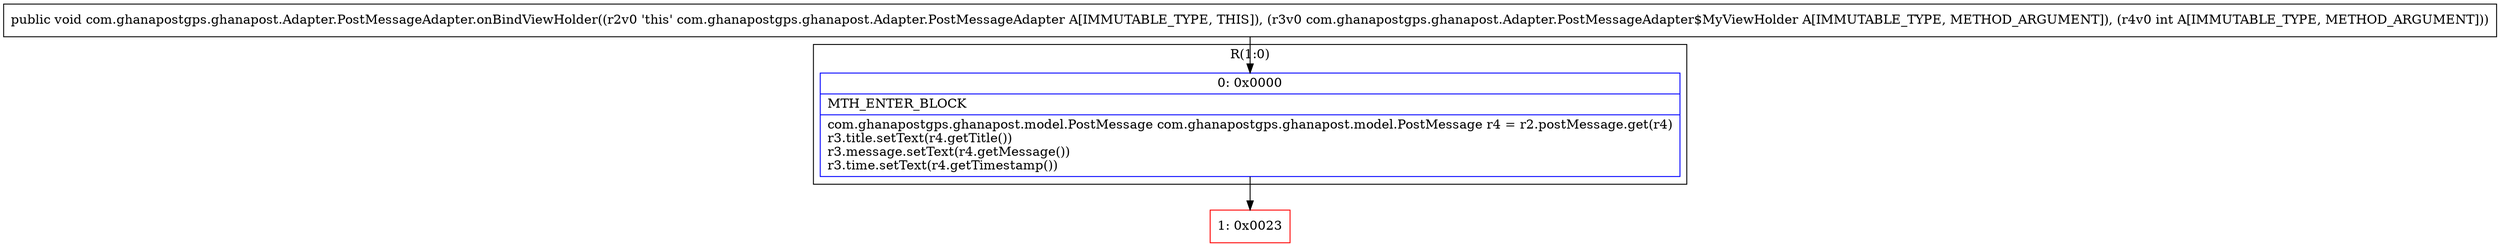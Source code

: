 digraph "CFG forcom.ghanapostgps.ghanapost.Adapter.PostMessageAdapter.onBindViewHolder(Lcom\/ghanapostgps\/ghanapost\/Adapter\/PostMessageAdapter$MyViewHolder;I)V" {
subgraph cluster_Region_417414328 {
label = "R(1:0)";
node [shape=record,color=blue];
Node_0 [shape=record,label="{0\:\ 0x0000|MTH_ENTER_BLOCK\l|com.ghanapostgps.ghanapost.model.PostMessage com.ghanapostgps.ghanapost.model.PostMessage r4 = r2.postMessage.get(r4)\lr3.title.setText(r4.getTitle())\lr3.message.setText(r4.getMessage())\lr3.time.setText(r4.getTimestamp())\l}"];
}
Node_1 [shape=record,color=red,label="{1\:\ 0x0023}"];
MethodNode[shape=record,label="{public void com.ghanapostgps.ghanapost.Adapter.PostMessageAdapter.onBindViewHolder((r2v0 'this' com.ghanapostgps.ghanapost.Adapter.PostMessageAdapter A[IMMUTABLE_TYPE, THIS]), (r3v0 com.ghanapostgps.ghanapost.Adapter.PostMessageAdapter$MyViewHolder A[IMMUTABLE_TYPE, METHOD_ARGUMENT]), (r4v0 int A[IMMUTABLE_TYPE, METHOD_ARGUMENT])) }"];
MethodNode -> Node_0;
Node_0 -> Node_1;
}

